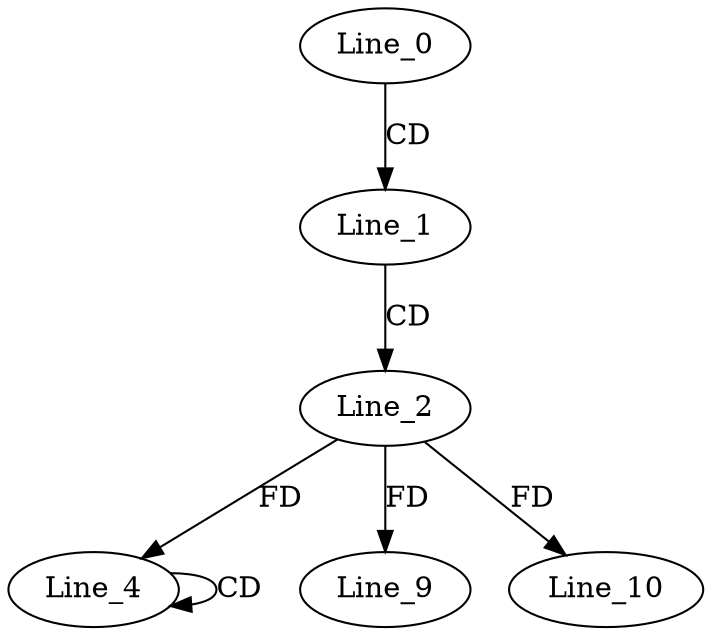 digraph G {
  Line_0;
  Line_1;
  Line_2;
  Line_4;
  Line_4;
  Line_9;
  Line_10;
  Line_0 -> Line_1 [ label="CD" ];
  Line_1 -> Line_2 [ label="CD" ];
  Line_4 -> Line_4 [ label="CD" ];
  Line_2 -> Line_4 [ label="FD" ];
  Line_2 -> Line_9 [ label="FD" ];
  Line_2 -> Line_10 [ label="FD" ];
}
